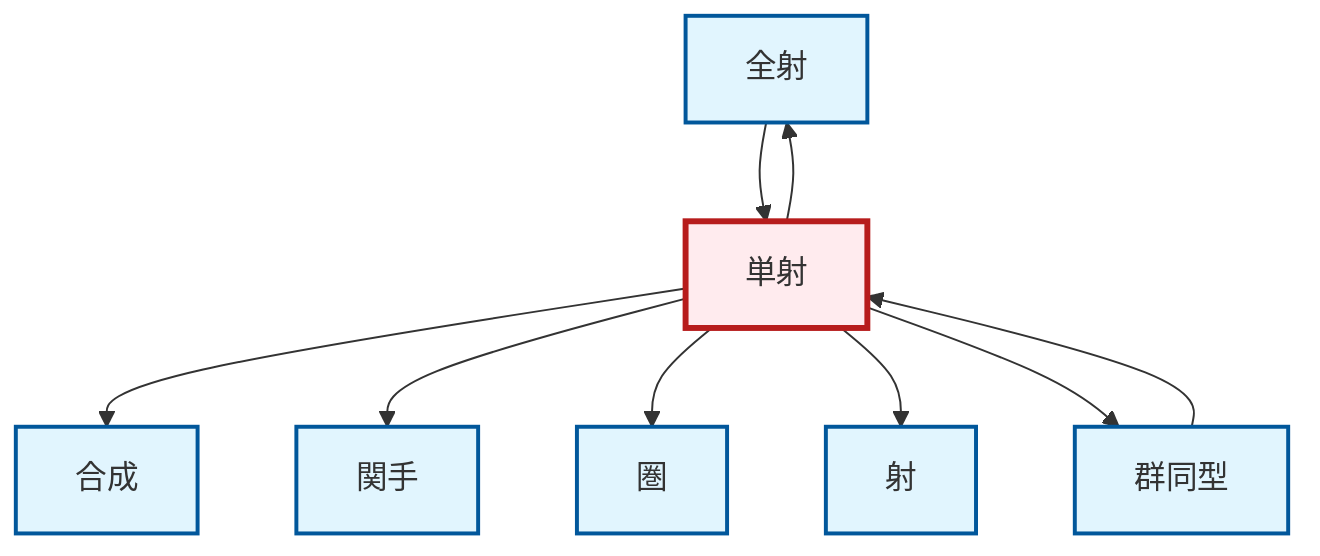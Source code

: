 graph TD
    classDef definition fill:#e1f5fe,stroke:#01579b,stroke-width:2px
    classDef theorem fill:#f3e5f5,stroke:#4a148c,stroke-width:2px
    classDef axiom fill:#fff3e0,stroke:#e65100,stroke-width:2px
    classDef example fill:#e8f5e9,stroke:#1b5e20,stroke-width:2px
    classDef current fill:#ffebee,stroke:#b71c1c,stroke-width:3px
    def-epimorphism["全射"]:::definition
    def-morphism["射"]:::definition
    def-functor["関手"]:::definition
    def-isomorphism["群同型"]:::definition
    def-monomorphism["単射"]:::definition
    def-category["圏"]:::definition
    def-composition["合成"]:::definition
    def-epimorphism --> def-monomorphism
    def-monomorphism --> def-epimorphism
    def-monomorphism --> def-composition
    def-monomorphism --> def-functor
    def-isomorphism --> def-monomorphism
    def-monomorphism --> def-category
    def-monomorphism --> def-morphism
    def-monomorphism --> def-isomorphism
    class def-monomorphism current